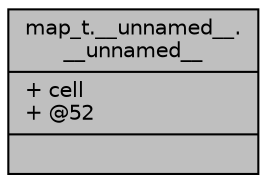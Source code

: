 digraph "map_t.__unnamed__.__unnamed__"
{
 // INTERACTIVE_SVG=YES
  bgcolor="transparent";
  edge [fontname="Helvetica",fontsize="10",labelfontname="Helvetica",labelfontsize="10"];
  node [fontname="Helvetica",fontsize="10",shape=record];
  Node182 [label="{map_t.__unnamed__.\l__unnamed__\n|+ cell\l+ @52\l|}",height=0.2,width=0.4,color="black", fillcolor="grey75", style="filled", fontcolor="black"];
}
